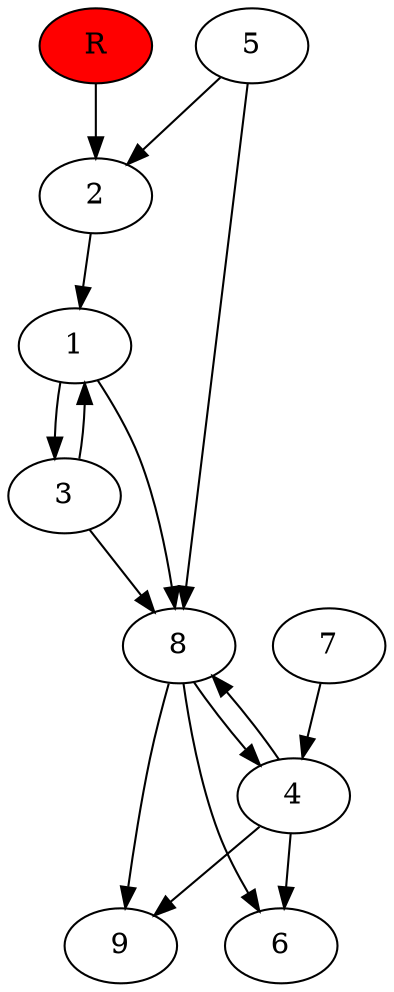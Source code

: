 digraph prb19098 {
	1
	2
	3
	4
	5
	6
	7
	8
	R [fillcolor="#ff0000" style=filled]
	1 -> 3
	1 -> 8
	2 -> 1
	3 -> 1
	3 -> 8
	4 -> 6
	4 -> 8
	4 -> 9
	5 -> 2
	5 -> 8
	7 -> 4
	8 -> 4
	8 -> 6
	8 -> 9
	R -> 2
}
